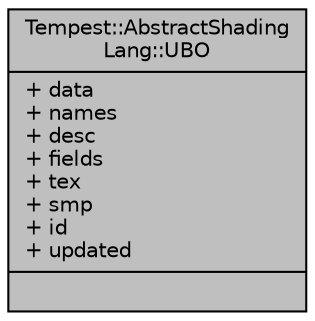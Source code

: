digraph "Tempest::AbstractShadingLang::UBO"
{
  edge [fontname="Helvetica",fontsize="10",labelfontname="Helvetica",labelfontsize="10"];
  node [fontname="Helvetica",fontsize="10",shape=record];
  Node1 [label="{Tempest::AbstractShading\lLang::UBO\n|+ data\l+ names\l+ desc\l+ fields\l+ tex\l+ smp\l+ id\l+ updated\l|}",height=0.2,width=0.4,color="black", fillcolor="grey75", style="filled", fontcolor="black"];
}
